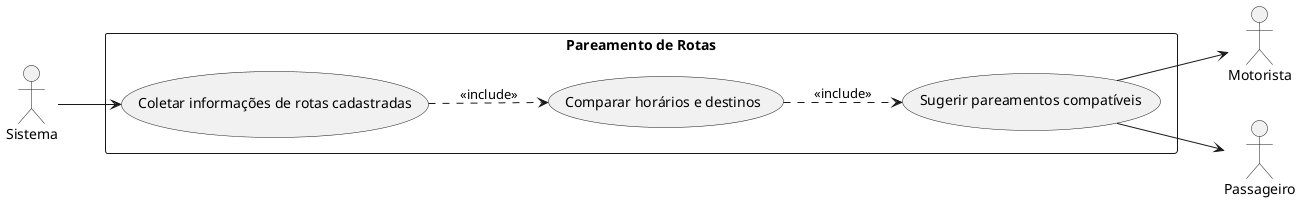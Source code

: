 @startuml Pareamento de Rotas

left to right direction

actor Sistema
actor Motorista
actor Passageiro

rectangle "Pareamento de Rotas" {
    usecase "Coletar informações de rotas cadastradas" as pareRotas_ColetInfo
    usecase "Comparar horários e destinos" as pareRotas_CompHorDest
    usecase "Sugerir pareamentos compatíveis" as pareRotas_SugPare
}

Sistema --> pareRotas_ColetInfo
pareRotas_ColetInfo ..> pareRotas_CompHorDest: <<include>>
pareRotas_CompHorDest ..> pareRotas_SugPare: <<include>>
pareRotas_SugPare --> Motorista
pareRotas_SugPare --> Passageiro

@enduml
